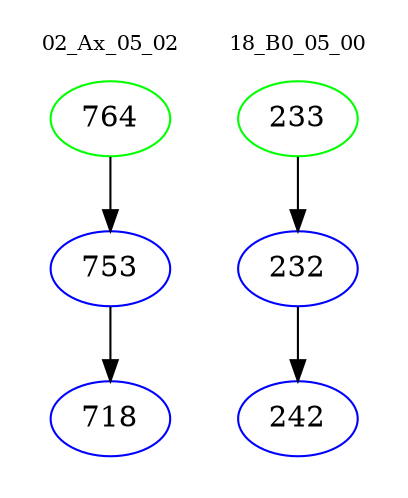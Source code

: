 digraph{
subgraph cluster_0 {
color = white
label = "02_Ax_05_02";
fontsize=10;
T0_764 [label="764", color="green"]
T0_764 -> T0_753 [color="black"]
T0_753 [label="753", color="blue"]
T0_753 -> T0_718 [color="black"]
T0_718 [label="718", color="blue"]
}
subgraph cluster_1 {
color = white
label = "18_B0_05_00";
fontsize=10;
T1_233 [label="233", color="green"]
T1_233 -> T1_232 [color="black"]
T1_232 [label="232", color="blue"]
T1_232 -> T1_242 [color="black"]
T1_242 [label="242", color="blue"]
}
}
